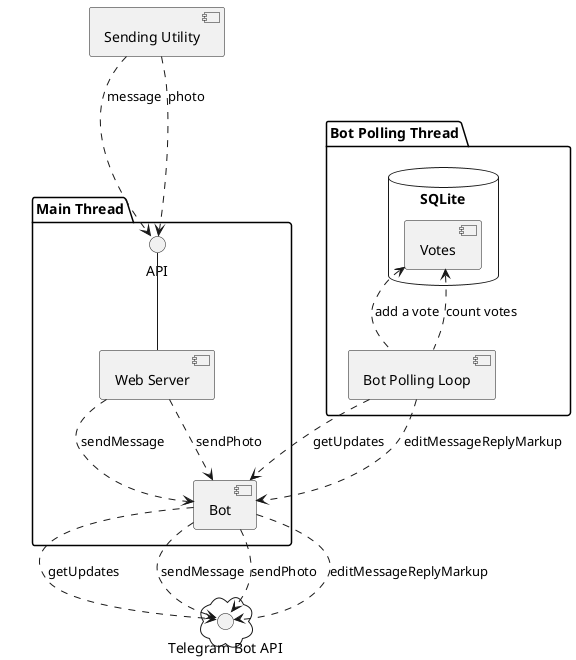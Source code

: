 @startuml
skinparam componentStyle uml2

cloud {
  () "Telegram Bot API" as TelegramBotAPI
}

package "Main Thread" {
  [Web Server] -up- API
  [Web Server] .down.> [Bot] : sendMessage
  [Web Server] .down.> [Bot] : sendPhoto

  [Bot] .down.> TelegramBotAPI : getUpdates
  [Bot] .down.> TelegramBotAPI : sendMessage
  [Bot] .down.> TelegramBotAPI : sendPhoto
  [Bot] .down.> TelegramBotAPI : editMessageReplyMarkup
}

package "Bot Polling Thread" {
  database "SQLite" {
    [Votes]
  }

  [Bot Polling Loop] .up.> [Votes] : add a vote
  [Bot Polling Loop] .up.> [Votes] : count votes

  [Bot Polling Loop] .down.> [Bot] : getUpdates
  [Bot Polling Loop] .down.> [Bot] : editMessageReplyMarkup
}

[Sending Utility] .down.> API : message
[Sending Utility] .down.> API : photo

@enduml
